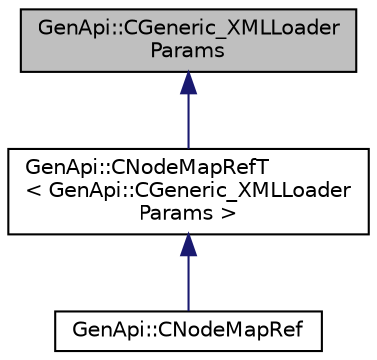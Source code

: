 digraph "GenApi::CGeneric_XMLLoaderParams"
{
  edge [fontname="Helvetica",fontsize="10",labelfontname="Helvetica",labelfontsize="10"];
  node [fontname="Helvetica",fontsize="10",shape=record];
  Node1 [label="GenApi::CGeneric_XMLLoader\lParams",height=0.2,width=0.4,color="black", fillcolor="grey75", style="filled", fontcolor="black"];
  Node1 -> Node2 [dir="back",color="midnightblue",fontsize="10",style="solid",fontname="Helvetica"];
  Node2 [label="GenApi::CNodeMapRefT\l\< GenApi::CGeneric_XMLLoader\lParams \>",height=0.2,width=0.4,color="black", fillcolor="white", style="filled",URL="$class_gen_api_1_1_c_node_map_ref_t.html"];
  Node2 -> Node3 [dir="back",color="midnightblue",fontsize="10",style="solid",fontname="Helvetica"];
  Node3 [label="GenApi::CNodeMapRef",height=0.2,width=0.4,color="black", fillcolor="white", style="filled",URL="$class_gen_api_1_1_c_node_map_ref.html",tooltip="Smartpointer for NodeMaps with create function. "];
}
